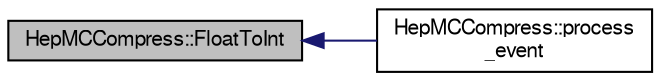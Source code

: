 digraph "HepMCCompress::FloatToInt"
{
  bgcolor="transparent";
  edge [fontname="FreeSans",fontsize="10",labelfontname="FreeSans",labelfontsize="10"];
  node [fontname="FreeSans",fontsize="10",shape=record];
  rankdir="LR";
  Node1 [label="HepMCCompress::FloatToInt",height=0.2,width=0.4,color="black", fillcolor="grey75", style="filled" fontcolor="black"];
  Node1 -> Node2 [dir="back",color="midnightblue",fontsize="10",style="solid",fontname="FreeSans"];
  Node2 [label="HepMCCompress::process\l_event",height=0.2,width=0.4,color="black",URL="$d0/d7f/classHepMCCompress.html#af609c730e44915318b8c52bd03c419bf"];
}
